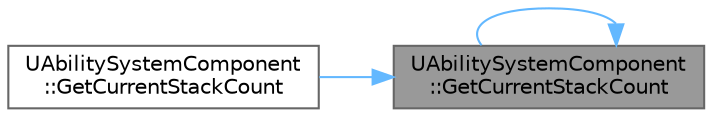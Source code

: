digraph "UAbilitySystemComponent::GetCurrentStackCount"
{
 // INTERACTIVE_SVG=YES
 // LATEX_PDF_SIZE
  bgcolor="transparent";
  edge [fontname=Helvetica,fontsize=10,labelfontname=Helvetica,labelfontsize=10];
  node [fontname=Helvetica,fontsize=10,shape=box,height=0.2,width=0.4];
  rankdir="RL";
  Node1 [id="Node000001",label="UAbilitySystemComponent\l::GetCurrentStackCount",height=0.2,width=0.4,color="gray40", fillcolor="grey60", style="filled", fontcolor="black",tooltip="Returns current stack count of an already applied GE."];
  Node1 -> Node1 [id="edge1_Node000001_Node000001",dir="back",color="steelblue1",style="solid",tooltip=" "];
  Node1 -> Node2 [id="edge2_Node000001_Node000002",dir="back",color="steelblue1",style="solid",tooltip=" "];
  Node2 [id="Node000002",label="UAbilitySystemComponent\l::GetCurrentStackCount",height=0.2,width=0.4,color="grey40", fillcolor="white", style="filled",URL="$d4/d2d/classUAbilitySystemComponent.html#ac6f1d0644a08aa768d37cd46e9996199",tooltip="Returns current stack count of an already applied GE, but given the ability spec handle that was gran..."];
}
